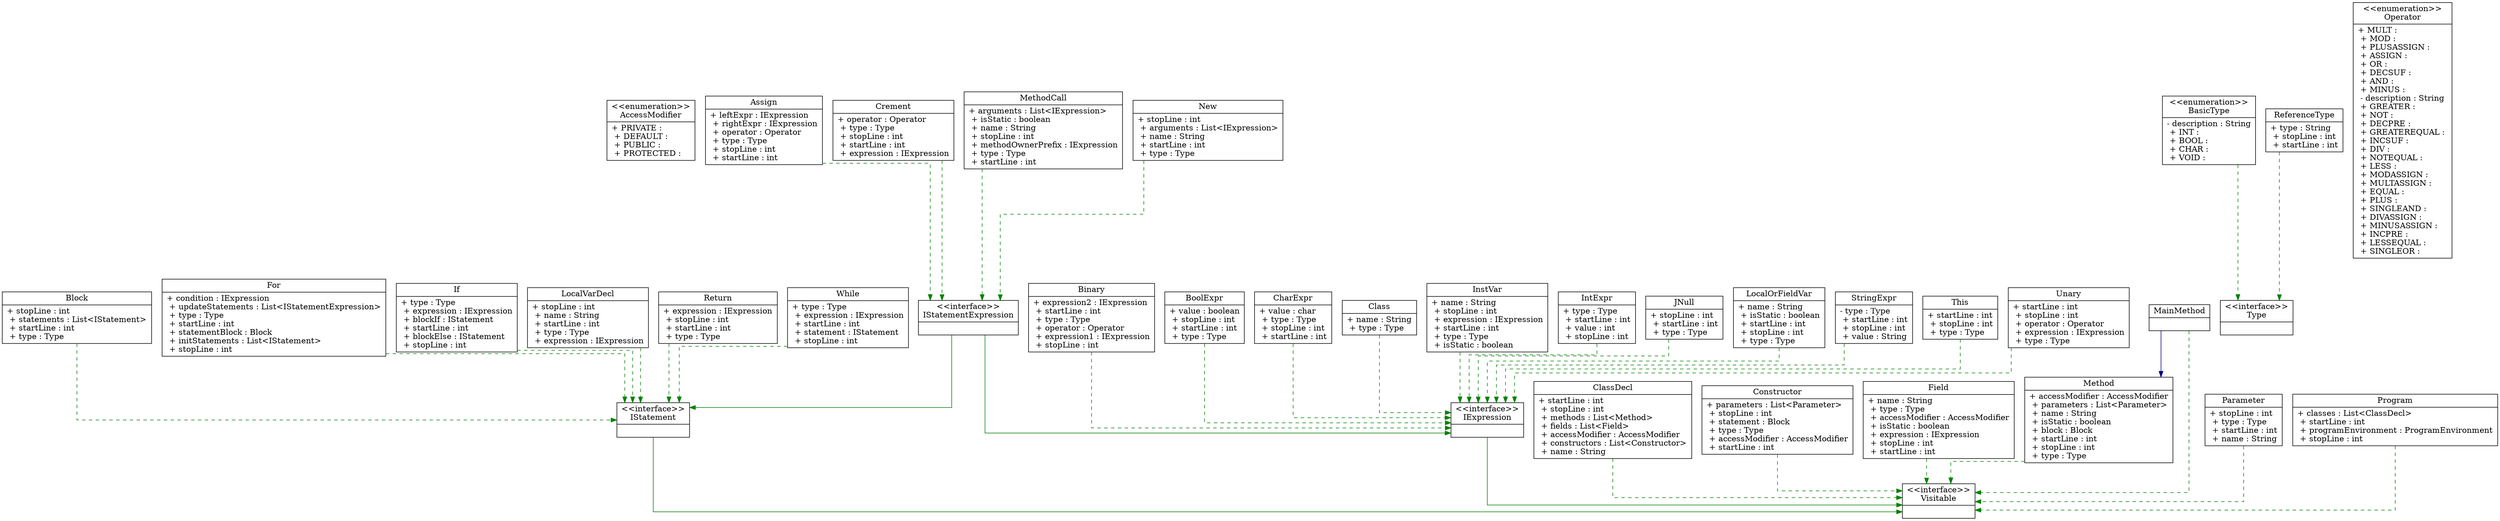 digraph "package" {

splines  = ortho;
fontname = "Inconsolata";

node [colorscheme = ylgnbu4];
edge [colorscheme = dark28, dir = both];

AccessModifier       [shape = record, pos = "9.931,27.351!"    , label = "{ \<\<enumeration\>\>\nAccessModifier | + PRIVATE : \l + DEFAULT : \l + PUBLIC : \l + PROTECTED : \l }"];
Assign               [shape = record, pos = "0.410,32.611!"    , label = "{ Assign | + leftExpr : IExpression\l + rightExpr : IExpression\l + operator : Operator\l + type : Type\l + stopLine : int\l + startLine : int\l }"];
BasicType            [shape = record, pos = "9.931,29.837!"    , label = "{ \<\<enumeration\>\>\nBasicType | - description : String\l + INT : \l + BOOL : \l + CHAR : \l + VOID : \l }"];
Binary               [shape = record, pos = "-2.736,20.294!"   , label = "{ Binary | + expression2 : IExpression\l + startLine : int\l + type : Type\l + operator : Operator\l + expression1 : IExpression\l + stopLine : int\l }"];
Block                [shape = record, pos = "-0.104,23.684!"   , label = "{ Block | + stopLine : int\l + statements : List\<IStatement\>\l + startLine : int\l + type : Type\l }"];
BoolExpr             [shape = record, pos = "-0.333,17.503!"   , label = "{ BoolExpr | + value : boolean\l + stopLine : int\l + startLine : int\l + type : Type\l }"];
CharExpr             [shape = record, pos = "3.458,17.503!"    , label = "{ CharExpr | + value : char\l + type : Type\l + stopLine : int\l + startLine : int\l }"];
Class                [shape = record, pos = "0.764,15.016!"    , label = "{ Class | + name : String\l + type : Type\l }"];
ClassDecl            [shape = record, pos = "0.410,37.524!"    , label = "{ ClassDecl | + startLine : int\l + stopLine : int\l + methods : List\<Method\>\l + fields : List\<Field\>\l + accessModifier : AccessModifier\l + constructors : List\<Constructor\>\l + name : String\l }"];
Constructor          [shape = record, pos = "4.056,37.524!"    , label = "{ Constructor | + parameters : List\<Parameter\>\l + stopLine : int\l + statement : Block\l + type : Type\l + accessModifier : AccessModifier\l + startLine : int\l }"];
Crement              [shape = record, pos = "-2.826,29.514!"   , label = "{ Crement | + operator : Operator\l + type : Type\l + stopLine : int\l + startLine : int\l + expression : IExpression\l }"];
Field                [shape = record, pos = "11.456,37.524!"   , label = "{ Field | + name : String\l + type : Type\l + accessModifier : AccessModifier\l + isStatic : boolean\l + expression : IExpression\l + stopLine : int\l + startLine : int\l }"];
For                  [shape = record, pos = "-2.688,26.781!"   , label = "{ For | + condition : IExpression\l + updateStatements : List\<IStatementExpression\>\l + type : Type\l + startLine : int\l + statementBlock : Block\l + initStatements : List\<IStatement\>\l + stopLine : int\l }"];
IExpression          [shape = record, pos = "-6.005,19.729!"   , label = "{ \<\<interface\>\>\nIExpression |  }"];
IStatement           [shape = record, pos = "-5.998,26.083!"   , label = "{ \<\<interface\>\>\nIStatement |  }"];
IStatementExpression [shape = record, pos = "-6.269,30.945!"   , label = "{ \<\<interface\>\>\nIStatementExpression |  }"];
If                   [shape = record, pos = "1.618,26.781!"    , label = "{ If | + type : Type\l + expression : IExpression\l + blockIf : IStatement\l + startLine : int\l + blockElse : IStatement\l + stopLine : int\l }"];
InstVar              [shape = record, pos = "-0.056,20.294!"   , label = "{ InstVar | + name : String\l + stopLine : int\l + expression : IExpression\l + startLine : int\l + type : Type\l + isStatic : boolean\l }"];
IntExpr              [shape = record, pos = "5.250,17.503!"    , label = "{ IntExpr | + type : Type\l + startLine : int\l + value : int\l + stopLine : int\l }"];
JNull                [shape = record, pos = "-2.736,15.016!"   , label = "{ JNull | + stopLine : int\l + startLine : int\l + type : Type\l }"];
LocalOrFieldVar      [shape = record, pos = "-2.736,17.503!"   , label = "{ LocalOrFieldVar | + name : String\l + isStatic : boolean\l + startLine : int\l + stopLine : int\l + type : Type\l }"];
LocalVarDecl         [shape = record, pos = "-2.688,23.684!"   , label = "{ LocalVarDecl | + stopLine : int\l + name : String\l + startLine : int\l + type : Type\l + expression : IExpression\l }"];
MainMethod           [shape = record, pos = "8.153,34.202!"    , label = "{ MainMethod |  }"];
Method               [shape = record, pos = "7.597,37.524!"    , label = "{ Method | + accessModifier : AccessModifier\l + parameters : List\<Parameter\>\l + name : String\l + isStatic : boolean\l + block : Block\l + startLine : int\l + stopLine : int\l + type : Type\l }"];
MethodCall           [shape = record, pos = "-2.826,32.611!"   , label = "{ MethodCall | + arguments : List\<IExpression\>\l + isStatic : boolean\l + name : String\l + stopLine : int\l + methodOwnerPrefix : IExpression\l + type : Type\l + startLine : int\l }"];
New                  [shape = record, pos = "2.882,32.611!"    , label = "{ New | + stopLine : int\l + arguments : List\<IExpression\>\l + name : String\l + startLine : int\l + type : Type\l }"];
Operator             [shape = record, pos = "10.014,24.965!"   , label = "{ \<\<enumeration\>\>\nOperator | + MULT : \l + MOD : \l + PLUSASSIGN : \l + ASSIGN : \l + OR : \l + DECSUF : \l + AND : \l + MINUS : \l - description : String\l + GREATER : \l + NOT : \l + DECPRE : \l + GREATEREQUAL : \l + INCSUF : \l + DIV : \l + NOTEQUAL : \l + LESS : \l + MODASSIGN : \l + MULTASSIGN : \l + EQUAL : \l + PLUS : \l + SINGLEAND : \l + DIVASSIGN : \l + MINUSASSIGN : \l + INCPRE : \l + LESSEQUAL : \l + SINGLEOR : \l }"];
Parameter            [shape = record, pos = "6.514,33.528!"    , label = "{ Parameter | + stopLine : int\l + type : Type\l + startLine : int\l + name : String\l }"];
Program              [shape = record, pos = "-3.931,37.524!"   , label = "{ Program | + classes : List\<ClassDecl\>\l + startLine : int\l + programEnvironment : ProgramEnvironment\l + stopLine : int\l }"];
ReferenceType        [shape = record, pos = "12.125,29.837!"   , label = "{ ReferenceType | + type : String\l + stopLine : int\l + startLine : int\l }"];
Return               [shape = record, pos = "2.882,23.684!"    , label = "{ Return | + expression : IExpression\l + stopLine : int\l + startLine : int\l + type : Type\l }"];
StringExpr           [shape = record, pos = "1.569,17.503!"    , label = "{ StringExpr | - type : Type\l + startLine : int\l + stopLine : int\l + value : String\l }"];
This                 [shape = record, pos = "-0.986,15.016!"   , label = "{ This | + startLine : int\l + stopLine : int\l + type : Type\l }"];
Type                 [shape = record, pos = "9.375,30.753!"    , label = "{ \<\<interface\>\>\nType |  }"];
Unary                [shape = record, pos = "2.528,20.294!"    , label = "{ Unary | + startLine : int\l + stopLine : int\l + operator : Operator\l + expression : IExpression\l + type : Type\l }"];
Visitable            [shape = record, pos = "-6.269,35.069!"   , label = "{ \<\<interface\>\>\nVisitable |  }"];
While                [shape = record, pos = "4.201,26.781!"    , label = "{ While | + type : Type\l + expression : IExpression\l + startLine : int\l + statement : IStatement\l + stopLine : int\l }"];

Assign               -> IStatementExpression [color = "#008200", style = dashed, arrowtail = none    , arrowhead = normal  , taillabel = "", label = "", headlabel = ""];
BasicType            -> Type                 [color = "#008200", style = dashed, arrowtail = none    , arrowhead = normal  , taillabel = "", label = "", headlabel = ""];
Binary               -> IExpression          [color = "#008200", style = dashed, arrowtail = none    , arrowhead = normal  , taillabel = "", label = "", headlabel = ""];
Block                -> IStatement           [color = "#008200", style = dashed, arrowtail = none    , arrowhead = normal  , taillabel = "", label = "", headlabel = ""];
BoolExpr             -> IExpression          [color = "#008200", style = dashed, arrowtail = none    , arrowhead = normal  , taillabel = "", label = "", headlabel = ""];
CharExpr             -> IExpression          [color = "#008200", style = dashed, arrowtail = none    , arrowhead = normal  , taillabel = "", label = "", headlabel = ""];
Class                -> IExpression          [color = "#008200", style = dashed, arrowtail = none    , arrowhead = normal  , taillabel = "", label = "", headlabel = ""];
ClassDecl            -> Visitable            [color = "#008200", style = dashed, arrowtail = none    , arrowhead = normal  , taillabel = "", label = "", headlabel = ""];
Constructor          -> Visitable            [color = "#008200", style = dashed, arrowtail = none    , arrowhead = normal  , taillabel = "", label = "", headlabel = ""];
Crement              -> IStatementExpression [color = "#008200", style = dashed, arrowtail = none    , arrowhead = normal  , taillabel = "", label = "", headlabel = ""];
Field                -> Visitable            [color = "#008200", style = dashed, arrowtail = none    , arrowhead = normal  , taillabel = "", label = "", headlabel = ""];
For                  -> IStatement           [color = "#008200", style = dashed, arrowtail = none    , arrowhead = normal  , taillabel = "", label = "", headlabel = ""];
IExpression          -> Visitable            [color = "#008200", style = solid , arrowtail = none    , arrowhead = normal  , taillabel = "", label = "", headlabel = ""];
IStatement           -> Visitable            [color = "#008200", style = solid , arrowtail = none    , arrowhead = normal  , taillabel = "", label = "", headlabel = ""];
IStatementExpression -> IExpression          [color = "#008200", style = solid , arrowtail = none    , arrowhead = normal  , taillabel = "", label = "", headlabel = ""];
IStatementExpression -> IStatement           [color = "#008200", style = solid , arrowtail = none    , arrowhead = normal  , taillabel = "", label = "", headlabel = ""];
If                   -> IStatement           [color = "#008200", style = dashed, arrowtail = none    , arrowhead = normal  , taillabel = "", label = "", headlabel = ""];
InstVar              -> IExpression          [color = "#008200", style = dashed, arrowtail = none    , arrowhead = normal  , taillabel = "", label = "", headlabel = ""];
IntExpr              -> IExpression          [color = "#008200", style = dashed, arrowtail = none    , arrowhead = normal  , taillabel = "", label = "", headlabel = ""];
JNull                -> IExpression          [color = "#008200", style = dashed, arrowtail = none    , arrowhead = normal  , taillabel = "", label = "", headlabel = ""];
LocalOrFieldVar      -> IExpression          [color = "#008200", style = dashed, arrowtail = none    , arrowhead = normal  , taillabel = "", label = "", headlabel = ""];
LocalVarDecl         -> IStatement           [color = "#008200", style = dashed, arrowtail = none    , arrowhead = normal  , taillabel = "", label = "", headlabel = ""];
MainMethod           -> Method               [color = "#000082", style = solid , arrowtail = none    , arrowhead = normal  , taillabel = "", label = "", headlabel = ""];
MainMethod           -> Visitable            [color = "#008200", style = dashed, arrowtail = none    , arrowhead = normal  , taillabel = "", label = "", headlabel = ""];
Method               -> Visitable            [color = "#008200", style = dashed, arrowtail = none    , arrowhead = normal  , taillabel = "", label = "", headlabel = ""];
MethodCall           -> IStatementExpression [color = "#008200", style = dashed, arrowtail = none    , arrowhead = normal  , taillabel = "", label = "", headlabel = ""];
New                  -> IStatementExpression [color = "#008200", style = dashed, arrowtail = none    , arrowhead = normal  , taillabel = "", label = "", headlabel = ""];
Parameter            -> Visitable            [color = "#008200", style = dashed, arrowtail = none    , arrowhead = normal  , taillabel = "", label = "", headlabel = ""];
Program              -> Visitable            [color = "#008200", style = dashed, arrowtail = none    , arrowhead = normal  , taillabel = "", label = "", headlabel = ""];
ReferenceType        -> Type                 [color = "#008200", style = dashed, arrowtail = none    , arrowhead = normal  , taillabel = "", label = "", headlabel = ""];
Return               -> IStatement           [color = "#008200", style = dashed, arrowtail = none    , arrowhead = normal  , taillabel = "", label = "", headlabel = ""];
StringExpr           -> IExpression          [color = "#008200", style = dashed, arrowtail = none    , arrowhead = normal  , taillabel = "", label = "", headlabel = ""];
This                 -> IExpression          [color = "#008200", style = dashed, arrowtail = none    , arrowhead = normal  , taillabel = "", label = "", headlabel = ""];
Unary                -> IExpression          [color = "#008200", style = dashed, arrowtail = none    , arrowhead = normal  , taillabel = "", label = "", headlabel = ""];
While                -> IStatement           [color = "#008200", style = dashed, arrowtail = none    , arrowhead = normal  , taillabel = "", label = "", headlabel = ""];

}
